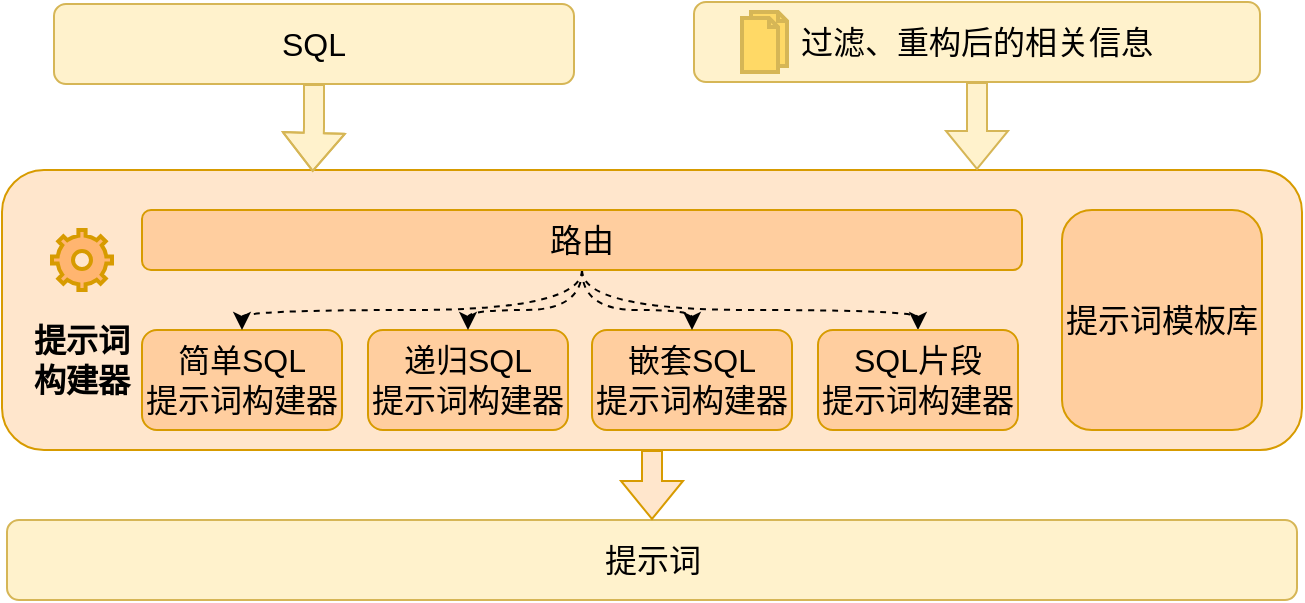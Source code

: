 <mxfile version="24.7.13">
  <diagram name="第 1 页" id="XPRD3n8K4NQ8LHeCoCzI">
    <mxGraphModel dx="954" dy="835" grid="1" gridSize="10" guides="1" tooltips="1" connect="1" arrows="1" fold="1" page="1" pageScale="1" pageWidth="827" pageHeight="1169" math="0" shadow="0">
      <root>
        <mxCell id="0" />
        <mxCell id="1" parent="0" />
        <mxCell id="YVu898vXx8Sxn03sNdAM-1" value="" style="rounded=1;whiteSpace=wrap;html=1;fillColor=#ffe6cc;strokeColor=#d79b00;" parent="1" vertex="1">
          <mxGeometry x="70" y="340" width="650" height="140" as="geometry" />
        </mxCell>
        <mxCell id="YVu898vXx8Sxn03sNdAM-2" value="SQL" style="rounded=1;whiteSpace=wrap;html=1;fontSize=16;fillColor=#fff2cc;strokeColor=#d6b656;" parent="1" vertex="1">
          <mxGeometry x="96" y="257" width="260" height="40" as="geometry" />
        </mxCell>
        <mxCell id="YVu898vXx8Sxn03sNdAM-3" value="简单SQL&lt;div&gt;提示词构建器&lt;/div&gt;" style="rounded=1;whiteSpace=wrap;html=1;fontSize=16;fillColor=#FFCE9F;strokeColor=#d79b00;" parent="1" vertex="1">
          <mxGeometry x="140" y="420" width="100" height="50" as="geometry" />
        </mxCell>
        <mxCell id="YVu898vXx8Sxn03sNdAM-4" value="递归SQL&lt;div&gt;提示词构建器&lt;/div&gt;" style="rounded=1;whiteSpace=wrap;html=1;fontSize=16;fillColor=#FFCE9F;strokeColor=#d79b00;" parent="1" vertex="1">
          <mxGeometry x="253" y="420" width="100" height="50" as="geometry" />
        </mxCell>
        <mxCell id="YVu898vXx8Sxn03sNdAM-7" value="嵌套SQL&lt;div&gt;提示词构建器&lt;/div&gt;" style="rounded=1;whiteSpace=wrap;html=1;fontSize=16;fillColor=#FFCE9F;strokeColor=#d79b00;" parent="1" vertex="1">
          <mxGeometry x="365" y="420" width="100" height="50" as="geometry" />
        </mxCell>
        <mxCell id="YVu898vXx8Sxn03sNdAM-14" style="edgeStyle=orthogonalEdgeStyle;rounded=0;orthogonalLoop=1;jettySize=auto;html=1;entryX=0.5;entryY=0;entryDx=0;entryDy=0;curved=1;dashed=1;" parent="1" source="YVu898vXx8Sxn03sNdAM-8" target="YVu898vXx8Sxn03sNdAM-3" edge="1">
          <mxGeometry relative="1" as="geometry" />
        </mxCell>
        <mxCell id="YVu898vXx8Sxn03sNdAM-15" style="edgeStyle=orthogonalEdgeStyle;rounded=0;orthogonalLoop=1;jettySize=auto;html=1;entryX=0.5;entryY=0;entryDx=0;entryDy=0;curved=1;dashed=1;" parent="1" source="YVu898vXx8Sxn03sNdAM-8" target="YVu898vXx8Sxn03sNdAM-4" edge="1">
          <mxGeometry relative="1" as="geometry" />
        </mxCell>
        <mxCell id="YVu898vXx8Sxn03sNdAM-16" style="edgeStyle=orthogonalEdgeStyle;rounded=0;orthogonalLoop=1;jettySize=auto;html=1;curved=1;dashed=1;" parent="1" source="YVu898vXx8Sxn03sNdAM-8" target="YVu898vXx8Sxn03sNdAM-7" edge="1">
          <mxGeometry relative="1" as="geometry" />
        </mxCell>
        <mxCell id="x5uuE-5lXbgp1uWox99F-2" style="edgeStyle=orthogonalEdgeStyle;rounded=0;orthogonalLoop=1;jettySize=auto;html=1;entryX=0.5;entryY=0;entryDx=0;entryDy=0;curved=1;dashed=1;" parent="1" source="YVu898vXx8Sxn03sNdAM-8" target="x5uuE-5lXbgp1uWox99F-1" edge="1">
          <mxGeometry relative="1" as="geometry" />
        </mxCell>
        <mxCell id="YVu898vXx8Sxn03sNdAM-8" value="路由" style="rounded=1;whiteSpace=wrap;html=1;fontSize=16;fillColor=#FFCE9F;strokeColor=#d79b00;" parent="1" vertex="1">
          <mxGeometry x="140" y="360" width="440" height="30" as="geometry" />
        </mxCell>
        <mxCell id="YVu898vXx8Sxn03sNdAM-9" value="过滤、重构后的相关信息" style="rounded=1;whiteSpace=wrap;html=1;fontSize=16;fillColor=#fff2cc;strokeColor=#d6b656;" parent="1" vertex="1">
          <mxGeometry x="416" y="256" width="283" height="40" as="geometry" />
        </mxCell>
        <mxCell id="YVu898vXx8Sxn03sNdAM-11" value="提示词构建器" style="text;html=1;align=center;verticalAlign=middle;whiteSpace=wrap;rounded=0;fontSize=16;fontStyle=1" parent="1" vertex="1">
          <mxGeometry x="80" y="420" width="60" height="30" as="geometry" />
        </mxCell>
        <mxCell id="YVu898vXx8Sxn03sNdAM-18" style="edgeStyle=orthogonalEdgeStyle;rounded=0;orthogonalLoop=1;jettySize=auto;html=1;entryX=0.239;entryY=0.007;entryDx=0;entryDy=0;entryPerimeter=0;shape=flexArrow;fillColor=#fff2cc;strokeColor=#d6b656;" parent="1" source="YVu898vXx8Sxn03sNdAM-2" target="YVu898vXx8Sxn03sNdAM-1" edge="1">
          <mxGeometry relative="1" as="geometry" />
        </mxCell>
        <mxCell id="YVu898vXx8Sxn03sNdAM-19" style="edgeStyle=orthogonalEdgeStyle;rounded=0;orthogonalLoop=1;jettySize=auto;html=1;entryX=0.75;entryY=0;entryDx=0;entryDy=0;shape=flexArrow;fillColor=#fff2cc;strokeColor=#d6b656;" parent="1" source="YVu898vXx8Sxn03sNdAM-9" target="YVu898vXx8Sxn03sNdAM-1" edge="1">
          <mxGeometry relative="1" as="geometry" />
        </mxCell>
        <mxCell id="YVu898vXx8Sxn03sNdAM-20" value="提示词" style="rounded=1;whiteSpace=wrap;html=1;fontSize=16;fillColor=#fff2cc;strokeColor=#d6b656;" parent="1" vertex="1">
          <mxGeometry x="72.5" y="515" width="645" height="40" as="geometry" />
        </mxCell>
        <mxCell id="YVu898vXx8Sxn03sNdAM-22" style="edgeStyle=orthogonalEdgeStyle;rounded=0;orthogonalLoop=1;jettySize=auto;html=1;entryX=0.5;entryY=0;entryDx=0;entryDy=0;shape=flexArrow;fillColor=#ffe6cc;strokeColor=#d79b00;exitX=0.5;exitY=1;exitDx=0;exitDy=0;" parent="1" source="YVu898vXx8Sxn03sNdAM-1" target="YVu898vXx8Sxn03sNdAM-20" edge="1">
          <mxGeometry relative="1" as="geometry" />
        </mxCell>
        <mxCell id="x5uuE-5lXbgp1uWox99F-1" value="SQL片段&lt;div&gt;提示词构建器&lt;/div&gt;" style="rounded=1;whiteSpace=wrap;html=1;fontSize=16;fillColor=#FFCE9F;strokeColor=#d79b00;" parent="1" vertex="1">
          <mxGeometry x="478" y="420" width="100" height="50" as="geometry" />
        </mxCell>
        <mxCell id="MaVvMvQMdU_KuoV2xBrC-1" value="提示词模板库" style="rounded=1;whiteSpace=wrap;html=1;strokeColor=#d79b00;align=center;verticalAlign=middle;fontFamily=Helvetica;fontSize=16;fontColor=default;fillColor=#FFCE9F;" vertex="1" parent="1">
          <mxGeometry x="600" y="360" width="100" height="110" as="geometry" />
        </mxCell>
        <mxCell id="MaVvMvQMdU_KuoV2xBrC-2" value="" style="html=1;verticalLabelPosition=bottom;align=center;labelBackgroundColor=#ffffff;verticalAlign=top;strokeWidth=2;strokeColor=#d79b00;shadow=0;dashed=0;shape=mxgraph.ios7.icons.settings;fillColor=#FFB570;" vertex="1" parent="1">
          <mxGeometry x="95" y="370" width="30" height="30" as="geometry" />
        </mxCell>
        <mxCell id="MaVvMvQMdU_KuoV2xBrC-5" value="" style="html=1;verticalLabelPosition=bottom;align=center;labelBackgroundColor=#ffffff;verticalAlign=top;strokeWidth=2;strokeColor=#d6b656;shadow=0;dashed=0;shape=mxgraph.ios7.icons.documents;fillColor=#FFD966;" vertex="1" parent="1">
          <mxGeometry x="440" y="261" width="22.5" height="30" as="geometry" />
        </mxCell>
      </root>
    </mxGraphModel>
  </diagram>
</mxfile>
